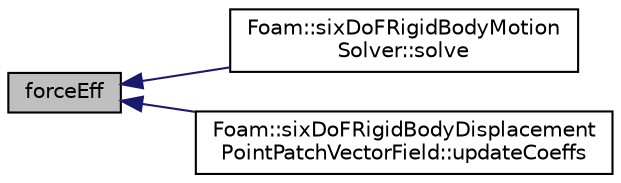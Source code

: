 digraph "forceEff"
{
  bgcolor="transparent";
  edge [fontname="Helvetica",fontsize="10",labelfontname="Helvetica",labelfontsize="10"];
  node [fontname="Helvetica",fontsize="10",shape=record];
  rankdir="LR";
  Node1 [label="forceEff",height=0.2,width=0.4,color="black", fillcolor="grey75", style="filled", fontcolor="black"];
  Node1 -> Node2 [dir="back",color="midnightblue",fontsize="10",style="solid",fontname="Helvetica"];
  Node2 [label="Foam::sixDoFRigidBodyMotion\lSolver::solve",height=0.2,width=0.4,color="black",URL="$a02328.html#af7d39f0eac0af0ed5785935ac72a1e7d",tooltip="Solve for motion. "];
  Node1 -> Node3 [dir="back",color="midnightblue",fontsize="10",style="solid",fontname="Helvetica"];
  Node3 [label="Foam::sixDoFRigidBodyDisplacement\lPointPatchVectorField::updateCoeffs",height=0.2,width=0.4,color="black",URL="$a02324.html#a7e24eafac629d3733181cd942d4c902f",tooltip="Update the coefficients associated with the patch field. "];
}
